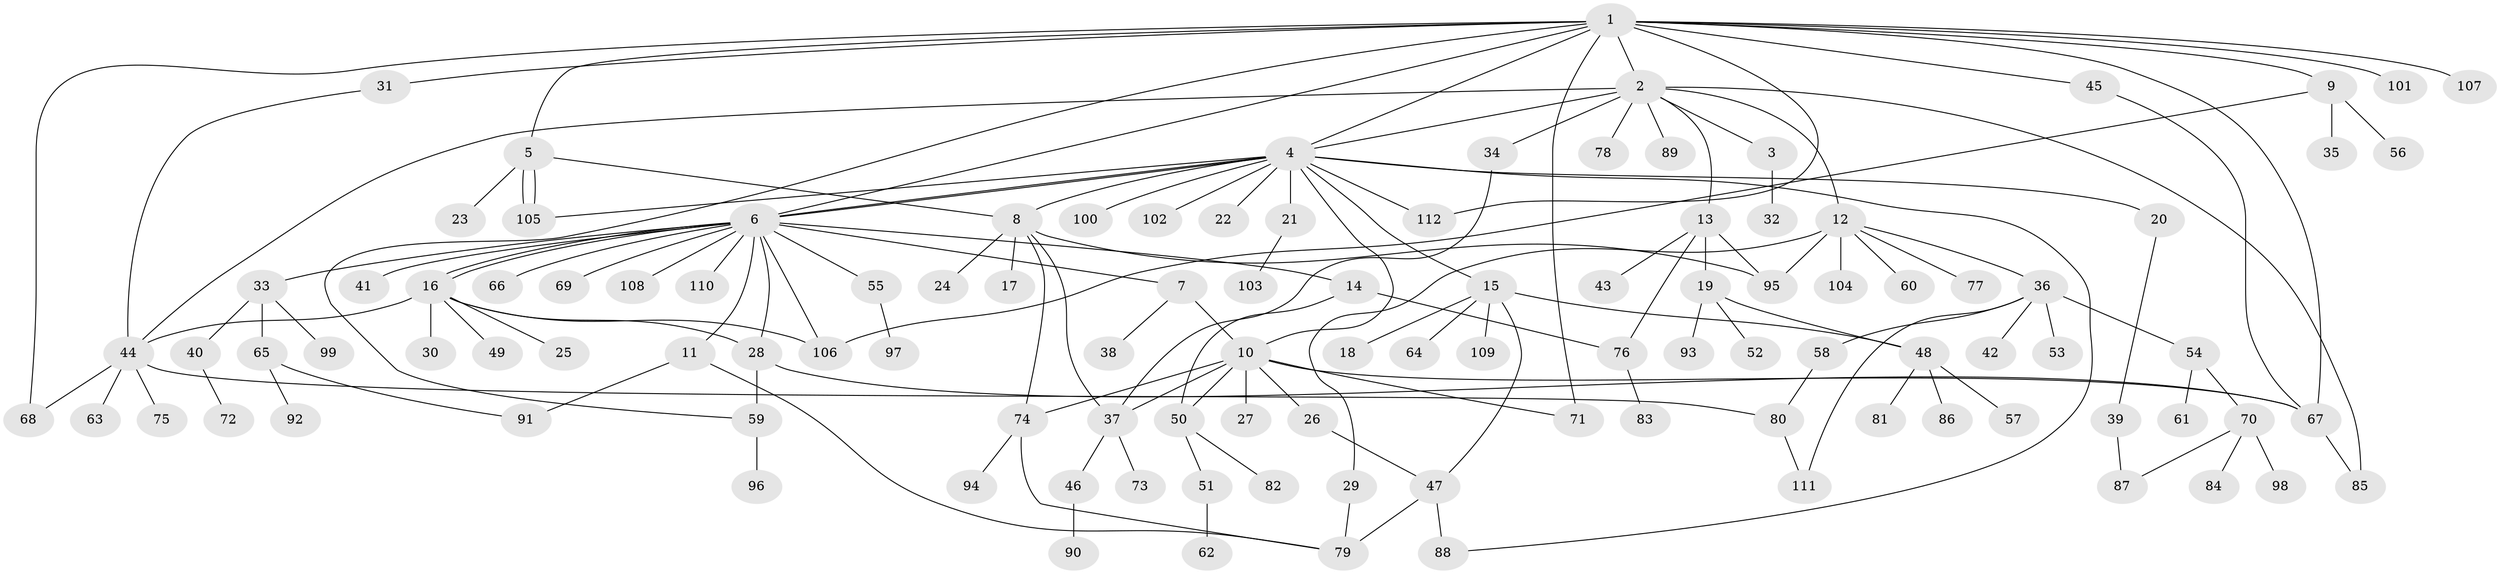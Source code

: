 // coarse degree distribution, {13: 0.04477611940298507, 8: 0.014925373134328358, 2: 0.14925373134328357, 3: 0.07462686567164178, 16: 0.014925373134328358, 6: 0.05970149253731343, 5: 0.04477611940298507, 1: 0.5223880597014925, 4: 0.04477611940298507, 7: 0.029850746268656716}
// Generated by graph-tools (version 1.1) at 2025/18/03/04/25 18:18:21]
// undirected, 112 vertices, 149 edges
graph export_dot {
graph [start="1"]
  node [color=gray90,style=filled];
  1;
  2;
  3;
  4;
  5;
  6;
  7;
  8;
  9;
  10;
  11;
  12;
  13;
  14;
  15;
  16;
  17;
  18;
  19;
  20;
  21;
  22;
  23;
  24;
  25;
  26;
  27;
  28;
  29;
  30;
  31;
  32;
  33;
  34;
  35;
  36;
  37;
  38;
  39;
  40;
  41;
  42;
  43;
  44;
  45;
  46;
  47;
  48;
  49;
  50;
  51;
  52;
  53;
  54;
  55;
  56;
  57;
  58;
  59;
  60;
  61;
  62;
  63;
  64;
  65;
  66;
  67;
  68;
  69;
  70;
  71;
  72;
  73;
  74;
  75;
  76;
  77;
  78;
  79;
  80;
  81;
  82;
  83;
  84;
  85;
  86;
  87;
  88;
  89;
  90;
  91;
  92;
  93;
  94;
  95;
  96;
  97;
  98;
  99;
  100;
  101;
  102;
  103;
  104;
  105;
  106;
  107;
  108;
  109;
  110;
  111;
  112;
  1 -- 2;
  1 -- 4;
  1 -- 5;
  1 -- 6;
  1 -- 9;
  1 -- 31;
  1 -- 45;
  1 -- 59;
  1 -- 67;
  1 -- 68;
  1 -- 71;
  1 -- 101;
  1 -- 107;
  1 -- 112;
  2 -- 3;
  2 -- 4;
  2 -- 12;
  2 -- 13;
  2 -- 34;
  2 -- 44;
  2 -- 78;
  2 -- 85;
  2 -- 89;
  3 -- 32;
  4 -- 6;
  4 -- 6;
  4 -- 8;
  4 -- 10;
  4 -- 15;
  4 -- 20;
  4 -- 21;
  4 -- 22;
  4 -- 88;
  4 -- 100;
  4 -- 102;
  4 -- 105;
  4 -- 112;
  5 -- 8;
  5 -- 23;
  5 -- 105;
  5 -- 105;
  6 -- 7;
  6 -- 11;
  6 -- 14;
  6 -- 16;
  6 -- 16;
  6 -- 28;
  6 -- 33;
  6 -- 41;
  6 -- 55;
  6 -- 66;
  6 -- 69;
  6 -- 106;
  6 -- 108;
  6 -- 110;
  7 -- 10;
  7 -- 38;
  8 -- 17;
  8 -- 24;
  8 -- 37;
  8 -- 74;
  8 -- 95;
  9 -- 35;
  9 -- 56;
  9 -- 106;
  10 -- 26;
  10 -- 27;
  10 -- 37;
  10 -- 50;
  10 -- 67;
  10 -- 71;
  10 -- 74;
  11 -- 79;
  11 -- 91;
  12 -- 29;
  12 -- 36;
  12 -- 60;
  12 -- 77;
  12 -- 95;
  12 -- 104;
  13 -- 19;
  13 -- 43;
  13 -- 76;
  13 -- 95;
  14 -- 50;
  14 -- 76;
  15 -- 18;
  15 -- 47;
  15 -- 48;
  15 -- 64;
  15 -- 109;
  16 -- 25;
  16 -- 28;
  16 -- 30;
  16 -- 44;
  16 -- 49;
  16 -- 106;
  19 -- 48;
  19 -- 52;
  19 -- 93;
  20 -- 39;
  21 -- 103;
  26 -- 47;
  28 -- 59;
  28 -- 67;
  29 -- 79;
  31 -- 44;
  33 -- 40;
  33 -- 65;
  33 -- 99;
  34 -- 37;
  36 -- 42;
  36 -- 53;
  36 -- 54;
  36 -- 58;
  36 -- 111;
  37 -- 46;
  37 -- 73;
  39 -- 87;
  40 -- 72;
  44 -- 63;
  44 -- 68;
  44 -- 75;
  44 -- 80;
  45 -- 67;
  46 -- 90;
  47 -- 79;
  47 -- 88;
  48 -- 57;
  48 -- 81;
  48 -- 86;
  50 -- 51;
  50 -- 82;
  51 -- 62;
  54 -- 61;
  54 -- 70;
  55 -- 97;
  58 -- 80;
  59 -- 96;
  65 -- 91;
  65 -- 92;
  67 -- 85;
  70 -- 84;
  70 -- 87;
  70 -- 98;
  74 -- 79;
  74 -- 94;
  76 -- 83;
  80 -- 111;
}
